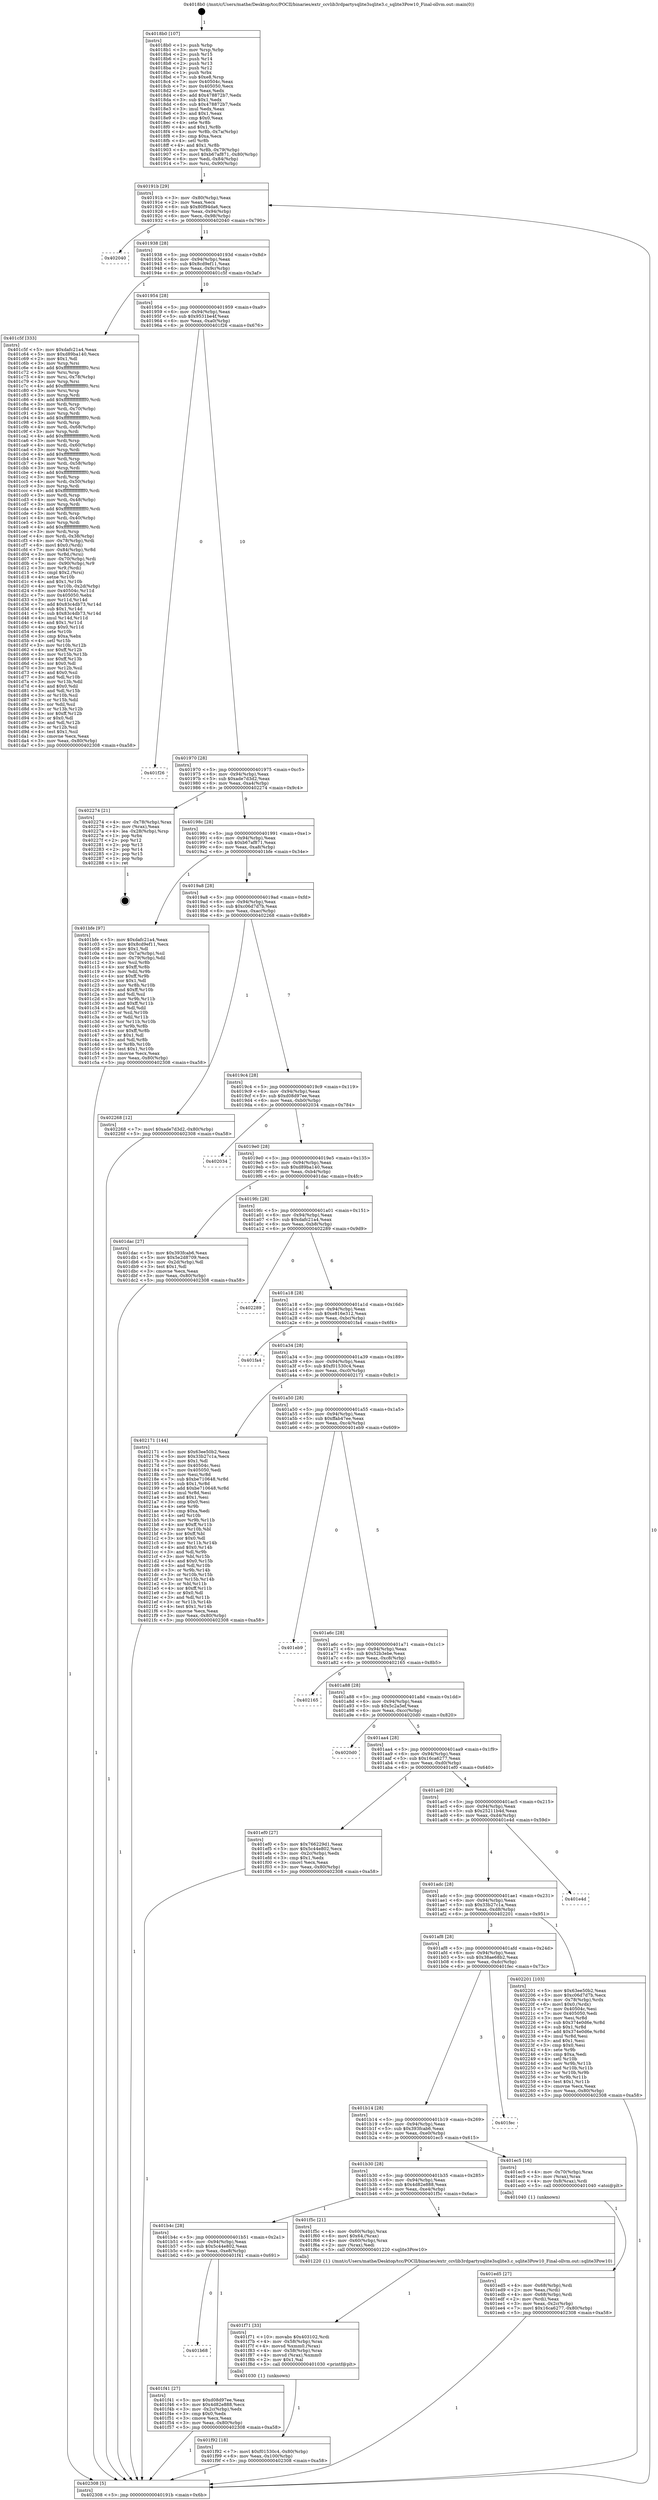digraph "0x4018b0" {
  label = "0x4018b0 (/mnt/c/Users/mathe/Desktop/tcc/POCII/binaries/extr_ccvlib3rdpartysqlite3sqlite3.c_sqlite3Pow10_Final-ollvm.out::main(0))"
  labelloc = "t"
  node[shape=record]

  Entry [label="",width=0.3,height=0.3,shape=circle,fillcolor=black,style=filled]
  "0x40191b" [label="{
     0x40191b [29]\l
     | [instrs]\l
     &nbsp;&nbsp;0x40191b \<+3\>: mov -0x80(%rbp),%eax\l
     &nbsp;&nbsp;0x40191e \<+2\>: mov %eax,%ecx\l
     &nbsp;&nbsp;0x401920 \<+6\>: sub $0x80f94da6,%ecx\l
     &nbsp;&nbsp;0x401926 \<+6\>: mov %eax,-0x94(%rbp)\l
     &nbsp;&nbsp;0x40192c \<+6\>: mov %ecx,-0x98(%rbp)\l
     &nbsp;&nbsp;0x401932 \<+6\>: je 0000000000402040 \<main+0x790\>\l
  }"]
  "0x402040" [label="{
     0x402040\l
  }", style=dashed]
  "0x401938" [label="{
     0x401938 [28]\l
     | [instrs]\l
     &nbsp;&nbsp;0x401938 \<+5\>: jmp 000000000040193d \<main+0x8d\>\l
     &nbsp;&nbsp;0x40193d \<+6\>: mov -0x94(%rbp),%eax\l
     &nbsp;&nbsp;0x401943 \<+5\>: sub $0x8cd9ef11,%eax\l
     &nbsp;&nbsp;0x401948 \<+6\>: mov %eax,-0x9c(%rbp)\l
     &nbsp;&nbsp;0x40194e \<+6\>: je 0000000000401c5f \<main+0x3af\>\l
  }"]
  Exit [label="",width=0.3,height=0.3,shape=circle,fillcolor=black,style=filled,peripheries=2]
  "0x401c5f" [label="{
     0x401c5f [333]\l
     | [instrs]\l
     &nbsp;&nbsp;0x401c5f \<+5\>: mov $0xdafc21a4,%eax\l
     &nbsp;&nbsp;0x401c64 \<+5\>: mov $0xd89ba140,%ecx\l
     &nbsp;&nbsp;0x401c69 \<+2\>: mov $0x1,%dl\l
     &nbsp;&nbsp;0x401c6b \<+3\>: mov %rsp,%rsi\l
     &nbsp;&nbsp;0x401c6e \<+4\>: add $0xfffffffffffffff0,%rsi\l
     &nbsp;&nbsp;0x401c72 \<+3\>: mov %rsi,%rsp\l
     &nbsp;&nbsp;0x401c75 \<+4\>: mov %rsi,-0x78(%rbp)\l
     &nbsp;&nbsp;0x401c79 \<+3\>: mov %rsp,%rsi\l
     &nbsp;&nbsp;0x401c7c \<+4\>: add $0xfffffffffffffff0,%rsi\l
     &nbsp;&nbsp;0x401c80 \<+3\>: mov %rsi,%rsp\l
     &nbsp;&nbsp;0x401c83 \<+3\>: mov %rsp,%rdi\l
     &nbsp;&nbsp;0x401c86 \<+4\>: add $0xfffffffffffffff0,%rdi\l
     &nbsp;&nbsp;0x401c8a \<+3\>: mov %rdi,%rsp\l
     &nbsp;&nbsp;0x401c8d \<+4\>: mov %rdi,-0x70(%rbp)\l
     &nbsp;&nbsp;0x401c91 \<+3\>: mov %rsp,%rdi\l
     &nbsp;&nbsp;0x401c94 \<+4\>: add $0xfffffffffffffff0,%rdi\l
     &nbsp;&nbsp;0x401c98 \<+3\>: mov %rdi,%rsp\l
     &nbsp;&nbsp;0x401c9b \<+4\>: mov %rdi,-0x68(%rbp)\l
     &nbsp;&nbsp;0x401c9f \<+3\>: mov %rsp,%rdi\l
     &nbsp;&nbsp;0x401ca2 \<+4\>: add $0xfffffffffffffff0,%rdi\l
     &nbsp;&nbsp;0x401ca6 \<+3\>: mov %rdi,%rsp\l
     &nbsp;&nbsp;0x401ca9 \<+4\>: mov %rdi,-0x60(%rbp)\l
     &nbsp;&nbsp;0x401cad \<+3\>: mov %rsp,%rdi\l
     &nbsp;&nbsp;0x401cb0 \<+4\>: add $0xfffffffffffffff0,%rdi\l
     &nbsp;&nbsp;0x401cb4 \<+3\>: mov %rdi,%rsp\l
     &nbsp;&nbsp;0x401cb7 \<+4\>: mov %rdi,-0x58(%rbp)\l
     &nbsp;&nbsp;0x401cbb \<+3\>: mov %rsp,%rdi\l
     &nbsp;&nbsp;0x401cbe \<+4\>: add $0xfffffffffffffff0,%rdi\l
     &nbsp;&nbsp;0x401cc2 \<+3\>: mov %rdi,%rsp\l
     &nbsp;&nbsp;0x401cc5 \<+4\>: mov %rdi,-0x50(%rbp)\l
     &nbsp;&nbsp;0x401cc9 \<+3\>: mov %rsp,%rdi\l
     &nbsp;&nbsp;0x401ccc \<+4\>: add $0xfffffffffffffff0,%rdi\l
     &nbsp;&nbsp;0x401cd0 \<+3\>: mov %rdi,%rsp\l
     &nbsp;&nbsp;0x401cd3 \<+4\>: mov %rdi,-0x48(%rbp)\l
     &nbsp;&nbsp;0x401cd7 \<+3\>: mov %rsp,%rdi\l
     &nbsp;&nbsp;0x401cda \<+4\>: add $0xfffffffffffffff0,%rdi\l
     &nbsp;&nbsp;0x401cde \<+3\>: mov %rdi,%rsp\l
     &nbsp;&nbsp;0x401ce1 \<+4\>: mov %rdi,-0x40(%rbp)\l
     &nbsp;&nbsp;0x401ce5 \<+3\>: mov %rsp,%rdi\l
     &nbsp;&nbsp;0x401ce8 \<+4\>: add $0xfffffffffffffff0,%rdi\l
     &nbsp;&nbsp;0x401cec \<+3\>: mov %rdi,%rsp\l
     &nbsp;&nbsp;0x401cef \<+4\>: mov %rdi,-0x38(%rbp)\l
     &nbsp;&nbsp;0x401cf3 \<+4\>: mov -0x78(%rbp),%rdi\l
     &nbsp;&nbsp;0x401cf7 \<+6\>: movl $0x0,(%rdi)\l
     &nbsp;&nbsp;0x401cfd \<+7\>: mov -0x84(%rbp),%r8d\l
     &nbsp;&nbsp;0x401d04 \<+3\>: mov %r8d,(%rsi)\l
     &nbsp;&nbsp;0x401d07 \<+4\>: mov -0x70(%rbp),%rdi\l
     &nbsp;&nbsp;0x401d0b \<+7\>: mov -0x90(%rbp),%r9\l
     &nbsp;&nbsp;0x401d12 \<+3\>: mov %r9,(%rdi)\l
     &nbsp;&nbsp;0x401d15 \<+3\>: cmpl $0x2,(%rsi)\l
     &nbsp;&nbsp;0x401d18 \<+4\>: setne %r10b\l
     &nbsp;&nbsp;0x401d1c \<+4\>: and $0x1,%r10b\l
     &nbsp;&nbsp;0x401d20 \<+4\>: mov %r10b,-0x2d(%rbp)\l
     &nbsp;&nbsp;0x401d24 \<+8\>: mov 0x40504c,%r11d\l
     &nbsp;&nbsp;0x401d2c \<+7\>: mov 0x405050,%ebx\l
     &nbsp;&nbsp;0x401d33 \<+3\>: mov %r11d,%r14d\l
     &nbsp;&nbsp;0x401d36 \<+7\>: add $0x83c4db73,%r14d\l
     &nbsp;&nbsp;0x401d3d \<+4\>: sub $0x1,%r14d\l
     &nbsp;&nbsp;0x401d41 \<+7\>: sub $0x83c4db73,%r14d\l
     &nbsp;&nbsp;0x401d48 \<+4\>: imul %r14d,%r11d\l
     &nbsp;&nbsp;0x401d4c \<+4\>: and $0x1,%r11d\l
     &nbsp;&nbsp;0x401d50 \<+4\>: cmp $0x0,%r11d\l
     &nbsp;&nbsp;0x401d54 \<+4\>: sete %r10b\l
     &nbsp;&nbsp;0x401d58 \<+3\>: cmp $0xa,%ebx\l
     &nbsp;&nbsp;0x401d5b \<+4\>: setl %r15b\l
     &nbsp;&nbsp;0x401d5f \<+3\>: mov %r10b,%r12b\l
     &nbsp;&nbsp;0x401d62 \<+4\>: xor $0xff,%r12b\l
     &nbsp;&nbsp;0x401d66 \<+3\>: mov %r15b,%r13b\l
     &nbsp;&nbsp;0x401d69 \<+4\>: xor $0xff,%r13b\l
     &nbsp;&nbsp;0x401d6d \<+3\>: xor $0x0,%dl\l
     &nbsp;&nbsp;0x401d70 \<+3\>: mov %r12b,%sil\l
     &nbsp;&nbsp;0x401d73 \<+4\>: and $0x0,%sil\l
     &nbsp;&nbsp;0x401d77 \<+3\>: and %dl,%r10b\l
     &nbsp;&nbsp;0x401d7a \<+3\>: mov %r13b,%dil\l
     &nbsp;&nbsp;0x401d7d \<+4\>: and $0x0,%dil\l
     &nbsp;&nbsp;0x401d81 \<+3\>: and %dl,%r15b\l
     &nbsp;&nbsp;0x401d84 \<+3\>: or %r10b,%sil\l
     &nbsp;&nbsp;0x401d87 \<+3\>: or %r15b,%dil\l
     &nbsp;&nbsp;0x401d8a \<+3\>: xor %dil,%sil\l
     &nbsp;&nbsp;0x401d8d \<+3\>: or %r13b,%r12b\l
     &nbsp;&nbsp;0x401d90 \<+4\>: xor $0xff,%r12b\l
     &nbsp;&nbsp;0x401d94 \<+3\>: or $0x0,%dl\l
     &nbsp;&nbsp;0x401d97 \<+3\>: and %dl,%r12b\l
     &nbsp;&nbsp;0x401d9a \<+3\>: or %r12b,%sil\l
     &nbsp;&nbsp;0x401d9d \<+4\>: test $0x1,%sil\l
     &nbsp;&nbsp;0x401da1 \<+3\>: cmovne %ecx,%eax\l
     &nbsp;&nbsp;0x401da4 \<+3\>: mov %eax,-0x80(%rbp)\l
     &nbsp;&nbsp;0x401da7 \<+5\>: jmp 0000000000402308 \<main+0xa58\>\l
  }"]
  "0x401954" [label="{
     0x401954 [28]\l
     | [instrs]\l
     &nbsp;&nbsp;0x401954 \<+5\>: jmp 0000000000401959 \<main+0xa9\>\l
     &nbsp;&nbsp;0x401959 \<+6\>: mov -0x94(%rbp),%eax\l
     &nbsp;&nbsp;0x40195f \<+5\>: sub $0x9531be4f,%eax\l
     &nbsp;&nbsp;0x401964 \<+6\>: mov %eax,-0xa0(%rbp)\l
     &nbsp;&nbsp;0x40196a \<+6\>: je 0000000000401f26 \<main+0x676\>\l
  }"]
  "0x401f92" [label="{
     0x401f92 [18]\l
     | [instrs]\l
     &nbsp;&nbsp;0x401f92 \<+7\>: movl $0xf01530c4,-0x80(%rbp)\l
     &nbsp;&nbsp;0x401f99 \<+6\>: mov %eax,-0x100(%rbp)\l
     &nbsp;&nbsp;0x401f9f \<+5\>: jmp 0000000000402308 \<main+0xa58\>\l
  }"]
  "0x401f26" [label="{
     0x401f26\l
  }", style=dashed]
  "0x401970" [label="{
     0x401970 [28]\l
     | [instrs]\l
     &nbsp;&nbsp;0x401970 \<+5\>: jmp 0000000000401975 \<main+0xc5\>\l
     &nbsp;&nbsp;0x401975 \<+6\>: mov -0x94(%rbp),%eax\l
     &nbsp;&nbsp;0x40197b \<+5\>: sub $0xade7d3d2,%eax\l
     &nbsp;&nbsp;0x401980 \<+6\>: mov %eax,-0xa4(%rbp)\l
     &nbsp;&nbsp;0x401986 \<+6\>: je 0000000000402274 \<main+0x9c4\>\l
  }"]
  "0x401f71" [label="{
     0x401f71 [33]\l
     | [instrs]\l
     &nbsp;&nbsp;0x401f71 \<+10\>: movabs $0x403102,%rdi\l
     &nbsp;&nbsp;0x401f7b \<+4\>: mov -0x58(%rbp),%rax\l
     &nbsp;&nbsp;0x401f7f \<+4\>: movsd %xmm0,(%rax)\l
     &nbsp;&nbsp;0x401f83 \<+4\>: mov -0x58(%rbp),%rax\l
     &nbsp;&nbsp;0x401f87 \<+4\>: movsd (%rax),%xmm0\l
     &nbsp;&nbsp;0x401f8b \<+2\>: mov $0x1,%al\l
     &nbsp;&nbsp;0x401f8d \<+5\>: call 0000000000401030 \<printf@plt\>\l
     | [calls]\l
     &nbsp;&nbsp;0x401030 \{1\} (unknown)\l
  }"]
  "0x402274" [label="{
     0x402274 [21]\l
     | [instrs]\l
     &nbsp;&nbsp;0x402274 \<+4\>: mov -0x78(%rbp),%rax\l
     &nbsp;&nbsp;0x402278 \<+2\>: mov (%rax),%eax\l
     &nbsp;&nbsp;0x40227a \<+4\>: lea -0x28(%rbp),%rsp\l
     &nbsp;&nbsp;0x40227e \<+1\>: pop %rbx\l
     &nbsp;&nbsp;0x40227f \<+2\>: pop %r12\l
     &nbsp;&nbsp;0x402281 \<+2\>: pop %r13\l
     &nbsp;&nbsp;0x402283 \<+2\>: pop %r14\l
     &nbsp;&nbsp;0x402285 \<+2\>: pop %r15\l
     &nbsp;&nbsp;0x402287 \<+1\>: pop %rbp\l
     &nbsp;&nbsp;0x402288 \<+1\>: ret\l
  }"]
  "0x40198c" [label="{
     0x40198c [28]\l
     | [instrs]\l
     &nbsp;&nbsp;0x40198c \<+5\>: jmp 0000000000401991 \<main+0xe1\>\l
     &nbsp;&nbsp;0x401991 \<+6\>: mov -0x94(%rbp),%eax\l
     &nbsp;&nbsp;0x401997 \<+5\>: sub $0xb67af871,%eax\l
     &nbsp;&nbsp;0x40199c \<+6\>: mov %eax,-0xa8(%rbp)\l
     &nbsp;&nbsp;0x4019a2 \<+6\>: je 0000000000401bfe \<main+0x34e\>\l
  }"]
  "0x401b68" [label="{
     0x401b68\l
  }", style=dashed]
  "0x401bfe" [label="{
     0x401bfe [97]\l
     | [instrs]\l
     &nbsp;&nbsp;0x401bfe \<+5\>: mov $0xdafc21a4,%eax\l
     &nbsp;&nbsp;0x401c03 \<+5\>: mov $0x8cd9ef11,%ecx\l
     &nbsp;&nbsp;0x401c08 \<+2\>: mov $0x1,%dl\l
     &nbsp;&nbsp;0x401c0a \<+4\>: mov -0x7a(%rbp),%sil\l
     &nbsp;&nbsp;0x401c0e \<+4\>: mov -0x79(%rbp),%dil\l
     &nbsp;&nbsp;0x401c12 \<+3\>: mov %sil,%r8b\l
     &nbsp;&nbsp;0x401c15 \<+4\>: xor $0xff,%r8b\l
     &nbsp;&nbsp;0x401c19 \<+3\>: mov %dil,%r9b\l
     &nbsp;&nbsp;0x401c1c \<+4\>: xor $0xff,%r9b\l
     &nbsp;&nbsp;0x401c20 \<+3\>: xor $0x1,%dl\l
     &nbsp;&nbsp;0x401c23 \<+3\>: mov %r8b,%r10b\l
     &nbsp;&nbsp;0x401c26 \<+4\>: and $0xff,%r10b\l
     &nbsp;&nbsp;0x401c2a \<+3\>: and %dl,%sil\l
     &nbsp;&nbsp;0x401c2d \<+3\>: mov %r9b,%r11b\l
     &nbsp;&nbsp;0x401c30 \<+4\>: and $0xff,%r11b\l
     &nbsp;&nbsp;0x401c34 \<+3\>: and %dl,%dil\l
     &nbsp;&nbsp;0x401c37 \<+3\>: or %sil,%r10b\l
     &nbsp;&nbsp;0x401c3a \<+3\>: or %dil,%r11b\l
     &nbsp;&nbsp;0x401c3d \<+3\>: xor %r11b,%r10b\l
     &nbsp;&nbsp;0x401c40 \<+3\>: or %r9b,%r8b\l
     &nbsp;&nbsp;0x401c43 \<+4\>: xor $0xff,%r8b\l
     &nbsp;&nbsp;0x401c47 \<+3\>: or $0x1,%dl\l
     &nbsp;&nbsp;0x401c4a \<+3\>: and %dl,%r8b\l
     &nbsp;&nbsp;0x401c4d \<+3\>: or %r8b,%r10b\l
     &nbsp;&nbsp;0x401c50 \<+4\>: test $0x1,%r10b\l
     &nbsp;&nbsp;0x401c54 \<+3\>: cmovne %ecx,%eax\l
     &nbsp;&nbsp;0x401c57 \<+3\>: mov %eax,-0x80(%rbp)\l
     &nbsp;&nbsp;0x401c5a \<+5\>: jmp 0000000000402308 \<main+0xa58\>\l
  }"]
  "0x4019a8" [label="{
     0x4019a8 [28]\l
     | [instrs]\l
     &nbsp;&nbsp;0x4019a8 \<+5\>: jmp 00000000004019ad \<main+0xfd\>\l
     &nbsp;&nbsp;0x4019ad \<+6\>: mov -0x94(%rbp),%eax\l
     &nbsp;&nbsp;0x4019b3 \<+5\>: sub $0xc06d7d7b,%eax\l
     &nbsp;&nbsp;0x4019b8 \<+6\>: mov %eax,-0xac(%rbp)\l
     &nbsp;&nbsp;0x4019be \<+6\>: je 0000000000402268 \<main+0x9b8\>\l
  }"]
  "0x402308" [label="{
     0x402308 [5]\l
     | [instrs]\l
     &nbsp;&nbsp;0x402308 \<+5\>: jmp 000000000040191b \<main+0x6b\>\l
  }"]
  "0x4018b0" [label="{
     0x4018b0 [107]\l
     | [instrs]\l
     &nbsp;&nbsp;0x4018b0 \<+1\>: push %rbp\l
     &nbsp;&nbsp;0x4018b1 \<+3\>: mov %rsp,%rbp\l
     &nbsp;&nbsp;0x4018b4 \<+2\>: push %r15\l
     &nbsp;&nbsp;0x4018b6 \<+2\>: push %r14\l
     &nbsp;&nbsp;0x4018b8 \<+2\>: push %r13\l
     &nbsp;&nbsp;0x4018ba \<+2\>: push %r12\l
     &nbsp;&nbsp;0x4018bc \<+1\>: push %rbx\l
     &nbsp;&nbsp;0x4018bd \<+7\>: sub $0xe8,%rsp\l
     &nbsp;&nbsp;0x4018c4 \<+7\>: mov 0x40504c,%eax\l
     &nbsp;&nbsp;0x4018cb \<+7\>: mov 0x405050,%ecx\l
     &nbsp;&nbsp;0x4018d2 \<+2\>: mov %eax,%edx\l
     &nbsp;&nbsp;0x4018d4 \<+6\>: add $0x478872b7,%edx\l
     &nbsp;&nbsp;0x4018da \<+3\>: sub $0x1,%edx\l
     &nbsp;&nbsp;0x4018dd \<+6\>: sub $0x478872b7,%edx\l
     &nbsp;&nbsp;0x4018e3 \<+3\>: imul %edx,%eax\l
     &nbsp;&nbsp;0x4018e6 \<+3\>: and $0x1,%eax\l
     &nbsp;&nbsp;0x4018e9 \<+3\>: cmp $0x0,%eax\l
     &nbsp;&nbsp;0x4018ec \<+4\>: sete %r8b\l
     &nbsp;&nbsp;0x4018f0 \<+4\>: and $0x1,%r8b\l
     &nbsp;&nbsp;0x4018f4 \<+4\>: mov %r8b,-0x7a(%rbp)\l
     &nbsp;&nbsp;0x4018f8 \<+3\>: cmp $0xa,%ecx\l
     &nbsp;&nbsp;0x4018fb \<+4\>: setl %r8b\l
     &nbsp;&nbsp;0x4018ff \<+4\>: and $0x1,%r8b\l
     &nbsp;&nbsp;0x401903 \<+4\>: mov %r8b,-0x79(%rbp)\l
     &nbsp;&nbsp;0x401907 \<+7\>: movl $0xb67af871,-0x80(%rbp)\l
     &nbsp;&nbsp;0x40190e \<+6\>: mov %edi,-0x84(%rbp)\l
     &nbsp;&nbsp;0x401914 \<+7\>: mov %rsi,-0x90(%rbp)\l
  }"]
  "0x401f41" [label="{
     0x401f41 [27]\l
     | [instrs]\l
     &nbsp;&nbsp;0x401f41 \<+5\>: mov $0xd08d97ee,%eax\l
     &nbsp;&nbsp;0x401f46 \<+5\>: mov $0x4d82e888,%ecx\l
     &nbsp;&nbsp;0x401f4b \<+3\>: mov -0x2c(%rbp),%edx\l
     &nbsp;&nbsp;0x401f4e \<+3\>: cmp $0x0,%edx\l
     &nbsp;&nbsp;0x401f51 \<+3\>: cmove %ecx,%eax\l
     &nbsp;&nbsp;0x401f54 \<+3\>: mov %eax,-0x80(%rbp)\l
     &nbsp;&nbsp;0x401f57 \<+5\>: jmp 0000000000402308 \<main+0xa58\>\l
  }"]
  "0x401b4c" [label="{
     0x401b4c [28]\l
     | [instrs]\l
     &nbsp;&nbsp;0x401b4c \<+5\>: jmp 0000000000401b51 \<main+0x2a1\>\l
     &nbsp;&nbsp;0x401b51 \<+6\>: mov -0x94(%rbp),%eax\l
     &nbsp;&nbsp;0x401b57 \<+5\>: sub $0x5c44e802,%eax\l
     &nbsp;&nbsp;0x401b5c \<+6\>: mov %eax,-0xe8(%rbp)\l
     &nbsp;&nbsp;0x401b62 \<+6\>: je 0000000000401f41 \<main+0x691\>\l
  }"]
  "0x402268" [label="{
     0x402268 [12]\l
     | [instrs]\l
     &nbsp;&nbsp;0x402268 \<+7\>: movl $0xade7d3d2,-0x80(%rbp)\l
     &nbsp;&nbsp;0x40226f \<+5\>: jmp 0000000000402308 \<main+0xa58\>\l
  }"]
  "0x4019c4" [label="{
     0x4019c4 [28]\l
     | [instrs]\l
     &nbsp;&nbsp;0x4019c4 \<+5\>: jmp 00000000004019c9 \<main+0x119\>\l
     &nbsp;&nbsp;0x4019c9 \<+6\>: mov -0x94(%rbp),%eax\l
     &nbsp;&nbsp;0x4019cf \<+5\>: sub $0xd08d97ee,%eax\l
     &nbsp;&nbsp;0x4019d4 \<+6\>: mov %eax,-0xb0(%rbp)\l
     &nbsp;&nbsp;0x4019da \<+6\>: je 0000000000402034 \<main+0x784\>\l
  }"]
  "0x401f5c" [label="{
     0x401f5c [21]\l
     | [instrs]\l
     &nbsp;&nbsp;0x401f5c \<+4\>: mov -0x60(%rbp),%rax\l
     &nbsp;&nbsp;0x401f60 \<+6\>: movl $0x64,(%rax)\l
     &nbsp;&nbsp;0x401f66 \<+4\>: mov -0x60(%rbp),%rax\l
     &nbsp;&nbsp;0x401f6a \<+2\>: mov (%rax),%edi\l
     &nbsp;&nbsp;0x401f6c \<+5\>: call 0000000000401220 \<sqlite3Pow10\>\l
     | [calls]\l
     &nbsp;&nbsp;0x401220 \{1\} (/mnt/c/Users/mathe/Desktop/tcc/POCII/binaries/extr_ccvlib3rdpartysqlite3sqlite3.c_sqlite3Pow10_Final-ollvm.out::sqlite3Pow10)\l
  }"]
  "0x402034" [label="{
     0x402034\l
  }", style=dashed]
  "0x4019e0" [label="{
     0x4019e0 [28]\l
     | [instrs]\l
     &nbsp;&nbsp;0x4019e0 \<+5\>: jmp 00000000004019e5 \<main+0x135\>\l
     &nbsp;&nbsp;0x4019e5 \<+6\>: mov -0x94(%rbp),%eax\l
     &nbsp;&nbsp;0x4019eb \<+5\>: sub $0xd89ba140,%eax\l
     &nbsp;&nbsp;0x4019f0 \<+6\>: mov %eax,-0xb4(%rbp)\l
     &nbsp;&nbsp;0x4019f6 \<+6\>: je 0000000000401dac \<main+0x4fc\>\l
  }"]
  "0x401ed5" [label="{
     0x401ed5 [27]\l
     | [instrs]\l
     &nbsp;&nbsp;0x401ed5 \<+4\>: mov -0x68(%rbp),%rdi\l
     &nbsp;&nbsp;0x401ed9 \<+2\>: mov %eax,(%rdi)\l
     &nbsp;&nbsp;0x401edb \<+4\>: mov -0x68(%rbp),%rdi\l
     &nbsp;&nbsp;0x401edf \<+2\>: mov (%rdi),%eax\l
     &nbsp;&nbsp;0x401ee1 \<+3\>: mov %eax,-0x2c(%rbp)\l
     &nbsp;&nbsp;0x401ee4 \<+7\>: movl $0x16ca6277,-0x80(%rbp)\l
     &nbsp;&nbsp;0x401eeb \<+5\>: jmp 0000000000402308 \<main+0xa58\>\l
  }"]
  "0x401dac" [label="{
     0x401dac [27]\l
     | [instrs]\l
     &nbsp;&nbsp;0x401dac \<+5\>: mov $0x393fcab6,%eax\l
     &nbsp;&nbsp;0x401db1 \<+5\>: mov $0x5e2d8709,%ecx\l
     &nbsp;&nbsp;0x401db6 \<+3\>: mov -0x2d(%rbp),%dl\l
     &nbsp;&nbsp;0x401db9 \<+3\>: test $0x1,%dl\l
     &nbsp;&nbsp;0x401dbc \<+3\>: cmovne %ecx,%eax\l
     &nbsp;&nbsp;0x401dbf \<+3\>: mov %eax,-0x80(%rbp)\l
     &nbsp;&nbsp;0x401dc2 \<+5\>: jmp 0000000000402308 \<main+0xa58\>\l
  }"]
  "0x4019fc" [label="{
     0x4019fc [28]\l
     | [instrs]\l
     &nbsp;&nbsp;0x4019fc \<+5\>: jmp 0000000000401a01 \<main+0x151\>\l
     &nbsp;&nbsp;0x401a01 \<+6\>: mov -0x94(%rbp),%eax\l
     &nbsp;&nbsp;0x401a07 \<+5\>: sub $0xdafc21a4,%eax\l
     &nbsp;&nbsp;0x401a0c \<+6\>: mov %eax,-0xb8(%rbp)\l
     &nbsp;&nbsp;0x401a12 \<+6\>: je 0000000000402289 \<main+0x9d9\>\l
  }"]
  "0x401b30" [label="{
     0x401b30 [28]\l
     | [instrs]\l
     &nbsp;&nbsp;0x401b30 \<+5\>: jmp 0000000000401b35 \<main+0x285\>\l
     &nbsp;&nbsp;0x401b35 \<+6\>: mov -0x94(%rbp),%eax\l
     &nbsp;&nbsp;0x401b3b \<+5\>: sub $0x4d82e888,%eax\l
     &nbsp;&nbsp;0x401b40 \<+6\>: mov %eax,-0xe4(%rbp)\l
     &nbsp;&nbsp;0x401b46 \<+6\>: je 0000000000401f5c \<main+0x6ac\>\l
  }"]
  "0x402289" [label="{
     0x402289\l
  }", style=dashed]
  "0x401a18" [label="{
     0x401a18 [28]\l
     | [instrs]\l
     &nbsp;&nbsp;0x401a18 \<+5\>: jmp 0000000000401a1d \<main+0x16d\>\l
     &nbsp;&nbsp;0x401a1d \<+6\>: mov -0x94(%rbp),%eax\l
     &nbsp;&nbsp;0x401a23 \<+5\>: sub $0xe816e312,%eax\l
     &nbsp;&nbsp;0x401a28 \<+6\>: mov %eax,-0xbc(%rbp)\l
     &nbsp;&nbsp;0x401a2e \<+6\>: je 0000000000401fa4 \<main+0x6f4\>\l
  }"]
  "0x401ec5" [label="{
     0x401ec5 [16]\l
     | [instrs]\l
     &nbsp;&nbsp;0x401ec5 \<+4\>: mov -0x70(%rbp),%rax\l
     &nbsp;&nbsp;0x401ec9 \<+3\>: mov (%rax),%rax\l
     &nbsp;&nbsp;0x401ecc \<+4\>: mov 0x8(%rax),%rdi\l
     &nbsp;&nbsp;0x401ed0 \<+5\>: call 0000000000401040 \<atoi@plt\>\l
     | [calls]\l
     &nbsp;&nbsp;0x401040 \{1\} (unknown)\l
  }"]
  "0x401fa4" [label="{
     0x401fa4\l
  }", style=dashed]
  "0x401a34" [label="{
     0x401a34 [28]\l
     | [instrs]\l
     &nbsp;&nbsp;0x401a34 \<+5\>: jmp 0000000000401a39 \<main+0x189\>\l
     &nbsp;&nbsp;0x401a39 \<+6\>: mov -0x94(%rbp),%eax\l
     &nbsp;&nbsp;0x401a3f \<+5\>: sub $0xf01530c4,%eax\l
     &nbsp;&nbsp;0x401a44 \<+6\>: mov %eax,-0xc0(%rbp)\l
     &nbsp;&nbsp;0x401a4a \<+6\>: je 0000000000402171 \<main+0x8c1\>\l
  }"]
  "0x401b14" [label="{
     0x401b14 [28]\l
     | [instrs]\l
     &nbsp;&nbsp;0x401b14 \<+5\>: jmp 0000000000401b19 \<main+0x269\>\l
     &nbsp;&nbsp;0x401b19 \<+6\>: mov -0x94(%rbp),%eax\l
     &nbsp;&nbsp;0x401b1f \<+5\>: sub $0x393fcab6,%eax\l
     &nbsp;&nbsp;0x401b24 \<+6\>: mov %eax,-0xe0(%rbp)\l
     &nbsp;&nbsp;0x401b2a \<+6\>: je 0000000000401ec5 \<main+0x615\>\l
  }"]
  "0x402171" [label="{
     0x402171 [144]\l
     | [instrs]\l
     &nbsp;&nbsp;0x402171 \<+5\>: mov $0x63ee50b2,%eax\l
     &nbsp;&nbsp;0x402176 \<+5\>: mov $0x33b27c1a,%ecx\l
     &nbsp;&nbsp;0x40217b \<+2\>: mov $0x1,%dl\l
     &nbsp;&nbsp;0x40217d \<+7\>: mov 0x40504c,%esi\l
     &nbsp;&nbsp;0x402184 \<+7\>: mov 0x405050,%edi\l
     &nbsp;&nbsp;0x40218b \<+3\>: mov %esi,%r8d\l
     &nbsp;&nbsp;0x40218e \<+7\>: sub $0xbe710648,%r8d\l
     &nbsp;&nbsp;0x402195 \<+4\>: sub $0x1,%r8d\l
     &nbsp;&nbsp;0x402199 \<+7\>: add $0xbe710648,%r8d\l
     &nbsp;&nbsp;0x4021a0 \<+4\>: imul %r8d,%esi\l
     &nbsp;&nbsp;0x4021a4 \<+3\>: and $0x1,%esi\l
     &nbsp;&nbsp;0x4021a7 \<+3\>: cmp $0x0,%esi\l
     &nbsp;&nbsp;0x4021aa \<+4\>: sete %r9b\l
     &nbsp;&nbsp;0x4021ae \<+3\>: cmp $0xa,%edi\l
     &nbsp;&nbsp;0x4021b1 \<+4\>: setl %r10b\l
     &nbsp;&nbsp;0x4021b5 \<+3\>: mov %r9b,%r11b\l
     &nbsp;&nbsp;0x4021b8 \<+4\>: xor $0xff,%r11b\l
     &nbsp;&nbsp;0x4021bc \<+3\>: mov %r10b,%bl\l
     &nbsp;&nbsp;0x4021bf \<+3\>: xor $0xff,%bl\l
     &nbsp;&nbsp;0x4021c2 \<+3\>: xor $0x0,%dl\l
     &nbsp;&nbsp;0x4021c5 \<+3\>: mov %r11b,%r14b\l
     &nbsp;&nbsp;0x4021c8 \<+4\>: and $0x0,%r14b\l
     &nbsp;&nbsp;0x4021cc \<+3\>: and %dl,%r9b\l
     &nbsp;&nbsp;0x4021cf \<+3\>: mov %bl,%r15b\l
     &nbsp;&nbsp;0x4021d2 \<+4\>: and $0x0,%r15b\l
     &nbsp;&nbsp;0x4021d6 \<+3\>: and %dl,%r10b\l
     &nbsp;&nbsp;0x4021d9 \<+3\>: or %r9b,%r14b\l
     &nbsp;&nbsp;0x4021dc \<+3\>: or %r10b,%r15b\l
     &nbsp;&nbsp;0x4021df \<+3\>: xor %r15b,%r14b\l
     &nbsp;&nbsp;0x4021e2 \<+3\>: or %bl,%r11b\l
     &nbsp;&nbsp;0x4021e5 \<+4\>: xor $0xff,%r11b\l
     &nbsp;&nbsp;0x4021e9 \<+3\>: or $0x0,%dl\l
     &nbsp;&nbsp;0x4021ec \<+3\>: and %dl,%r11b\l
     &nbsp;&nbsp;0x4021ef \<+3\>: or %r11b,%r14b\l
     &nbsp;&nbsp;0x4021f2 \<+4\>: test $0x1,%r14b\l
     &nbsp;&nbsp;0x4021f6 \<+3\>: cmovne %ecx,%eax\l
     &nbsp;&nbsp;0x4021f9 \<+3\>: mov %eax,-0x80(%rbp)\l
     &nbsp;&nbsp;0x4021fc \<+5\>: jmp 0000000000402308 \<main+0xa58\>\l
  }"]
  "0x401a50" [label="{
     0x401a50 [28]\l
     | [instrs]\l
     &nbsp;&nbsp;0x401a50 \<+5\>: jmp 0000000000401a55 \<main+0x1a5\>\l
     &nbsp;&nbsp;0x401a55 \<+6\>: mov -0x94(%rbp),%eax\l
     &nbsp;&nbsp;0x401a5b \<+5\>: sub $0xffab47ee,%eax\l
     &nbsp;&nbsp;0x401a60 \<+6\>: mov %eax,-0xc4(%rbp)\l
     &nbsp;&nbsp;0x401a66 \<+6\>: je 0000000000401eb9 \<main+0x609\>\l
  }"]
  "0x401fec" [label="{
     0x401fec\l
  }", style=dashed]
  "0x401eb9" [label="{
     0x401eb9\l
  }", style=dashed]
  "0x401a6c" [label="{
     0x401a6c [28]\l
     | [instrs]\l
     &nbsp;&nbsp;0x401a6c \<+5\>: jmp 0000000000401a71 \<main+0x1c1\>\l
     &nbsp;&nbsp;0x401a71 \<+6\>: mov -0x94(%rbp),%eax\l
     &nbsp;&nbsp;0x401a77 \<+5\>: sub $0x52b3ebe,%eax\l
     &nbsp;&nbsp;0x401a7c \<+6\>: mov %eax,-0xc8(%rbp)\l
     &nbsp;&nbsp;0x401a82 \<+6\>: je 0000000000402165 \<main+0x8b5\>\l
  }"]
  "0x401af8" [label="{
     0x401af8 [28]\l
     | [instrs]\l
     &nbsp;&nbsp;0x401af8 \<+5\>: jmp 0000000000401afd \<main+0x24d\>\l
     &nbsp;&nbsp;0x401afd \<+6\>: mov -0x94(%rbp),%eax\l
     &nbsp;&nbsp;0x401b03 \<+5\>: sub $0x38ae68b2,%eax\l
     &nbsp;&nbsp;0x401b08 \<+6\>: mov %eax,-0xdc(%rbp)\l
     &nbsp;&nbsp;0x401b0e \<+6\>: je 0000000000401fec \<main+0x73c\>\l
  }"]
  "0x402165" [label="{
     0x402165\l
  }", style=dashed]
  "0x401a88" [label="{
     0x401a88 [28]\l
     | [instrs]\l
     &nbsp;&nbsp;0x401a88 \<+5\>: jmp 0000000000401a8d \<main+0x1dd\>\l
     &nbsp;&nbsp;0x401a8d \<+6\>: mov -0x94(%rbp),%eax\l
     &nbsp;&nbsp;0x401a93 \<+5\>: sub $0x5c2a5ef,%eax\l
     &nbsp;&nbsp;0x401a98 \<+6\>: mov %eax,-0xcc(%rbp)\l
     &nbsp;&nbsp;0x401a9e \<+6\>: je 00000000004020d0 \<main+0x820\>\l
  }"]
  "0x402201" [label="{
     0x402201 [103]\l
     | [instrs]\l
     &nbsp;&nbsp;0x402201 \<+5\>: mov $0x63ee50b2,%eax\l
     &nbsp;&nbsp;0x402206 \<+5\>: mov $0xc06d7d7b,%ecx\l
     &nbsp;&nbsp;0x40220b \<+4\>: mov -0x78(%rbp),%rdx\l
     &nbsp;&nbsp;0x40220f \<+6\>: movl $0x0,(%rdx)\l
     &nbsp;&nbsp;0x402215 \<+7\>: mov 0x40504c,%esi\l
     &nbsp;&nbsp;0x40221c \<+7\>: mov 0x405050,%edi\l
     &nbsp;&nbsp;0x402223 \<+3\>: mov %esi,%r8d\l
     &nbsp;&nbsp;0x402226 \<+7\>: sub $0x374e0d6e,%r8d\l
     &nbsp;&nbsp;0x40222d \<+4\>: sub $0x1,%r8d\l
     &nbsp;&nbsp;0x402231 \<+7\>: add $0x374e0d6e,%r8d\l
     &nbsp;&nbsp;0x402238 \<+4\>: imul %r8d,%esi\l
     &nbsp;&nbsp;0x40223c \<+3\>: and $0x1,%esi\l
     &nbsp;&nbsp;0x40223f \<+3\>: cmp $0x0,%esi\l
     &nbsp;&nbsp;0x402242 \<+4\>: sete %r9b\l
     &nbsp;&nbsp;0x402246 \<+3\>: cmp $0xa,%edi\l
     &nbsp;&nbsp;0x402249 \<+4\>: setl %r10b\l
     &nbsp;&nbsp;0x40224d \<+3\>: mov %r9b,%r11b\l
     &nbsp;&nbsp;0x402250 \<+3\>: and %r10b,%r11b\l
     &nbsp;&nbsp;0x402253 \<+3\>: xor %r10b,%r9b\l
     &nbsp;&nbsp;0x402256 \<+3\>: or %r9b,%r11b\l
     &nbsp;&nbsp;0x402259 \<+4\>: test $0x1,%r11b\l
     &nbsp;&nbsp;0x40225d \<+3\>: cmovne %ecx,%eax\l
     &nbsp;&nbsp;0x402260 \<+3\>: mov %eax,-0x80(%rbp)\l
     &nbsp;&nbsp;0x402263 \<+5\>: jmp 0000000000402308 \<main+0xa58\>\l
  }"]
  "0x4020d0" [label="{
     0x4020d0\l
  }", style=dashed]
  "0x401aa4" [label="{
     0x401aa4 [28]\l
     | [instrs]\l
     &nbsp;&nbsp;0x401aa4 \<+5\>: jmp 0000000000401aa9 \<main+0x1f9\>\l
     &nbsp;&nbsp;0x401aa9 \<+6\>: mov -0x94(%rbp),%eax\l
     &nbsp;&nbsp;0x401aaf \<+5\>: sub $0x16ca6277,%eax\l
     &nbsp;&nbsp;0x401ab4 \<+6\>: mov %eax,-0xd0(%rbp)\l
     &nbsp;&nbsp;0x401aba \<+6\>: je 0000000000401ef0 \<main+0x640\>\l
  }"]
  "0x401adc" [label="{
     0x401adc [28]\l
     | [instrs]\l
     &nbsp;&nbsp;0x401adc \<+5\>: jmp 0000000000401ae1 \<main+0x231\>\l
     &nbsp;&nbsp;0x401ae1 \<+6\>: mov -0x94(%rbp),%eax\l
     &nbsp;&nbsp;0x401ae7 \<+5\>: sub $0x33b27c1a,%eax\l
     &nbsp;&nbsp;0x401aec \<+6\>: mov %eax,-0xd8(%rbp)\l
     &nbsp;&nbsp;0x401af2 \<+6\>: je 0000000000402201 \<main+0x951\>\l
  }"]
  "0x401ef0" [label="{
     0x401ef0 [27]\l
     | [instrs]\l
     &nbsp;&nbsp;0x401ef0 \<+5\>: mov $0x766229d1,%eax\l
     &nbsp;&nbsp;0x401ef5 \<+5\>: mov $0x5c44e802,%ecx\l
     &nbsp;&nbsp;0x401efa \<+3\>: mov -0x2c(%rbp),%edx\l
     &nbsp;&nbsp;0x401efd \<+3\>: cmp $0x1,%edx\l
     &nbsp;&nbsp;0x401f00 \<+3\>: cmovl %ecx,%eax\l
     &nbsp;&nbsp;0x401f03 \<+3\>: mov %eax,-0x80(%rbp)\l
     &nbsp;&nbsp;0x401f06 \<+5\>: jmp 0000000000402308 \<main+0xa58\>\l
  }"]
  "0x401ac0" [label="{
     0x401ac0 [28]\l
     | [instrs]\l
     &nbsp;&nbsp;0x401ac0 \<+5\>: jmp 0000000000401ac5 \<main+0x215\>\l
     &nbsp;&nbsp;0x401ac5 \<+6\>: mov -0x94(%rbp),%eax\l
     &nbsp;&nbsp;0x401acb \<+5\>: sub $0x25211b4d,%eax\l
     &nbsp;&nbsp;0x401ad0 \<+6\>: mov %eax,-0xd4(%rbp)\l
     &nbsp;&nbsp;0x401ad6 \<+6\>: je 0000000000401e4d \<main+0x59d\>\l
  }"]
  "0x401e4d" [label="{
     0x401e4d\l
  }", style=dashed]
  Entry -> "0x4018b0" [label=" 1"]
  "0x40191b" -> "0x402040" [label=" 0"]
  "0x40191b" -> "0x401938" [label=" 11"]
  "0x402274" -> Exit [label=" 1"]
  "0x401938" -> "0x401c5f" [label=" 1"]
  "0x401938" -> "0x401954" [label=" 10"]
  "0x402268" -> "0x402308" [label=" 1"]
  "0x401954" -> "0x401f26" [label=" 0"]
  "0x401954" -> "0x401970" [label=" 10"]
  "0x402201" -> "0x402308" [label=" 1"]
  "0x401970" -> "0x402274" [label=" 1"]
  "0x401970" -> "0x40198c" [label=" 9"]
  "0x402171" -> "0x402308" [label=" 1"]
  "0x40198c" -> "0x401bfe" [label=" 1"]
  "0x40198c" -> "0x4019a8" [label=" 8"]
  "0x401bfe" -> "0x402308" [label=" 1"]
  "0x4018b0" -> "0x40191b" [label=" 1"]
  "0x402308" -> "0x40191b" [label=" 10"]
  "0x401f92" -> "0x402308" [label=" 1"]
  "0x401c5f" -> "0x402308" [label=" 1"]
  "0x401f71" -> "0x401f92" [label=" 1"]
  "0x4019a8" -> "0x402268" [label=" 1"]
  "0x4019a8" -> "0x4019c4" [label=" 7"]
  "0x401f41" -> "0x402308" [label=" 1"]
  "0x4019c4" -> "0x402034" [label=" 0"]
  "0x4019c4" -> "0x4019e0" [label=" 7"]
  "0x401b4c" -> "0x401b68" [label=" 0"]
  "0x4019e0" -> "0x401dac" [label=" 1"]
  "0x4019e0" -> "0x4019fc" [label=" 6"]
  "0x401dac" -> "0x402308" [label=" 1"]
  "0x401f5c" -> "0x401f71" [label=" 1"]
  "0x4019fc" -> "0x402289" [label=" 0"]
  "0x4019fc" -> "0x401a18" [label=" 6"]
  "0x401b30" -> "0x401b4c" [label=" 1"]
  "0x401a18" -> "0x401fa4" [label=" 0"]
  "0x401a18" -> "0x401a34" [label=" 6"]
  "0x401b30" -> "0x401f5c" [label=" 1"]
  "0x401a34" -> "0x402171" [label=" 1"]
  "0x401a34" -> "0x401a50" [label=" 5"]
  "0x401ef0" -> "0x402308" [label=" 1"]
  "0x401a50" -> "0x401eb9" [label=" 0"]
  "0x401a50" -> "0x401a6c" [label=" 5"]
  "0x401ed5" -> "0x402308" [label=" 1"]
  "0x401a6c" -> "0x402165" [label=" 0"]
  "0x401a6c" -> "0x401a88" [label=" 5"]
  "0x401b14" -> "0x401b30" [label=" 2"]
  "0x401a88" -> "0x4020d0" [label=" 0"]
  "0x401a88" -> "0x401aa4" [label=" 5"]
  "0x401b14" -> "0x401ec5" [label=" 1"]
  "0x401aa4" -> "0x401ef0" [label=" 1"]
  "0x401aa4" -> "0x401ac0" [label=" 4"]
  "0x401af8" -> "0x401b14" [label=" 3"]
  "0x401ac0" -> "0x401e4d" [label=" 0"]
  "0x401ac0" -> "0x401adc" [label=" 4"]
  "0x401b4c" -> "0x401f41" [label=" 1"]
  "0x401adc" -> "0x402201" [label=" 1"]
  "0x401adc" -> "0x401af8" [label=" 3"]
  "0x401ec5" -> "0x401ed5" [label=" 1"]
  "0x401af8" -> "0x401fec" [label=" 0"]
}
